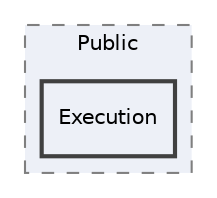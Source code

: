 digraph "Source/GKAbility/Public/Execution"
{
 // LATEX_PDF_SIZE
  edge [fontname="Helvetica",fontsize="10",labelfontname="Helvetica",labelfontsize="10"];
  node [fontname="Helvetica",fontsize="10",shape=record];
  compound=true
  subgraph clusterdir_9b2858cc452508f4e514ff18cb2eb58e {
    graph [ bgcolor="#edf0f7", pencolor="grey50", style="filled,dashed,", label="Public", fontname="Helvetica", fontsize="10", URL="dir_9b2858cc452508f4e514ff18cb2eb58e.html"]
  dir_6672fc86f4059fe92bc740af6d7b5fcf [shape=box, label="Execution", style="filled,bold,", fillcolor="#edf0f7", color="grey25", URL="dir_6672fc86f4059fe92bc740af6d7b5fcf.html"];
  }
}
